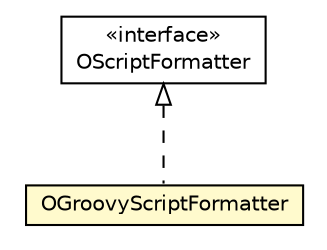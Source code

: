 #!/usr/local/bin/dot
#
# Class diagram 
# Generated by UMLGraph version R5_6-24-gf6e263 (http://www.umlgraph.org/)
#

digraph G {
	edge [fontname="Helvetica",fontsize=10,labelfontname="Helvetica",labelfontsize=10];
	node [fontname="Helvetica",fontsize=10,shape=plaintext];
	nodesep=0.25;
	ranksep=0.5;
	// com.orientechnologies.orient.core.command.script.formatter.OGroovyScriptFormatter
	c1872131 [label=<<table title="com.orientechnologies.orient.core.command.script.formatter.OGroovyScriptFormatter" border="0" cellborder="1" cellspacing="0" cellpadding="2" port="p" bgcolor="lemonChiffon" href="./OGroovyScriptFormatter.html">
		<tr><td><table border="0" cellspacing="0" cellpadding="1">
<tr><td align="center" balign="center"> OGroovyScriptFormatter </td></tr>
		</table></td></tr>
		</table>>, URL="./OGroovyScriptFormatter.html", fontname="Helvetica", fontcolor="black", fontsize=10.0];
	// com.orientechnologies.orient.core.command.script.formatter.OScriptFormatter
	c1872132 [label=<<table title="com.orientechnologies.orient.core.command.script.formatter.OScriptFormatter" border="0" cellborder="1" cellspacing="0" cellpadding="2" port="p" href="./OScriptFormatter.html">
		<tr><td><table border="0" cellspacing="0" cellpadding="1">
<tr><td align="center" balign="center"> &#171;interface&#187; </td></tr>
<tr><td align="center" balign="center"> OScriptFormatter </td></tr>
		</table></td></tr>
		</table>>, URL="./OScriptFormatter.html", fontname="Helvetica", fontcolor="black", fontsize=10.0];
	//com.orientechnologies.orient.core.command.script.formatter.OGroovyScriptFormatter implements com.orientechnologies.orient.core.command.script.formatter.OScriptFormatter
	c1872132:p -> c1872131:p [dir=back,arrowtail=empty,style=dashed];
}

